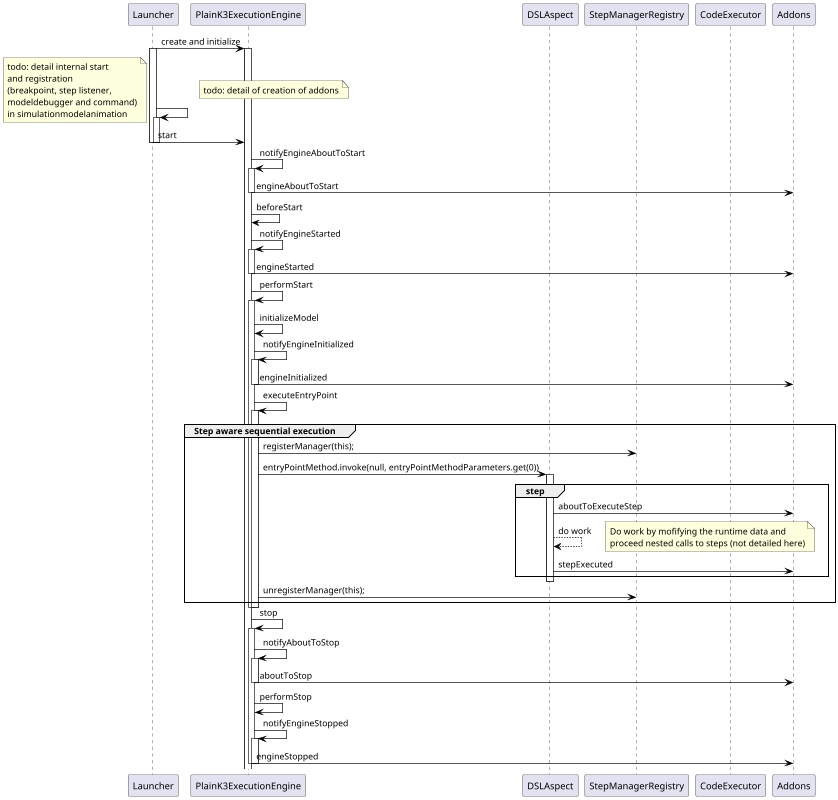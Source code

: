 

@startuml
skinparam class {
	BackgroundColor White
	ArrowColor Black
	BorderColor Black
}

scale max 1024 width
scale max 800 height

participant Launcher
participant PlainK3ExecutionEngine as Engine
participant DSLAspect
participant StepManagerRegistry
participant CodeExecutor
participant Addons as addon 


Launcher -> Engine : create and initialize
activate Engine

activate Launcher
Launcher -> Launcher : 
activate Launcher
note right
	todo: detail of creation of addons
end note

note left
	todo: detail internal start 
	and registration 
	(breakpoint, step listener, 
	modeldebugger and command)
	in simulationmodelanimation
end note
Launcher -> Engine : start

deactivate Launcher

deactivate Launcher

Engine -> Engine : notifyEngineAboutToStart
activate Engine
Engine -> addon : engineAboutToStart
deactivate Engine

Engine -> Engine : beforeStart

Engine -> Engine : notifyEngineStarted
activate Engine
Engine -> addon : engineStarted
deactivate Engine

Engine -> Engine : performStart
activate Engine 

Engine -> Engine: initializeModel

Engine -> Engine: notifyEngineInitialized
activate Engine
Engine -> addon: engineInitialized
deactivate Engine


Engine -> Engine: executeEntryPoint

activate Engine

group Step aware sequential execution
	Engine -> StepManagerRegistry: registerManager(this);
	Engine -> DSLAspect: entryPointMethod.invoke(null, entryPointMethodParameters.get(0))
	
	activate DSLAspect
	group step
		DSLAspect -> addon: aboutToExecuteStep
		DSLAspect --> DSLAspect : do work 
		note right
			Do work by mofifying the runtime data and 
			proceed nested calls to steps (not detailed here)
		end note
		DSLAspect -> addon: stepExecuted
	end
	deactivate DSLAspect
	
	Engine -> StepManagerRegistry: unregisterManager(this);
end 

deactivate Engine
deactivate Engine
Engine -> Engine : stop
activate Engine

Engine -> Engine : notifyAboutToStop
activate Engine
Engine -> addon : aboutToStop
deactivate Engine


Engine -> Engine : performStop

Engine -> Engine : notifyEngineStopped
activate Engine
Engine -> addon : engineStopped
deactivate Engine


deactivate Engine

@enduml